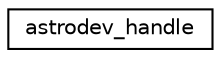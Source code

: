 digraph "Graphical Class Hierarchy"
{
 // INTERACTIVE_SVG=YES
  edge [fontname="Helvetica",fontsize="10",labelfontname="Helvetica",labelfontsize="10"];
  node [fontname="Helvetica",fontsize="10",shape=record];
  rankdir="LR";
  Node0 [label="astrodev_handle",height=0.2,width=0.4,color="black", fillcolor="white", style="filled",URL="$structastrodev__handle.html"];
}
